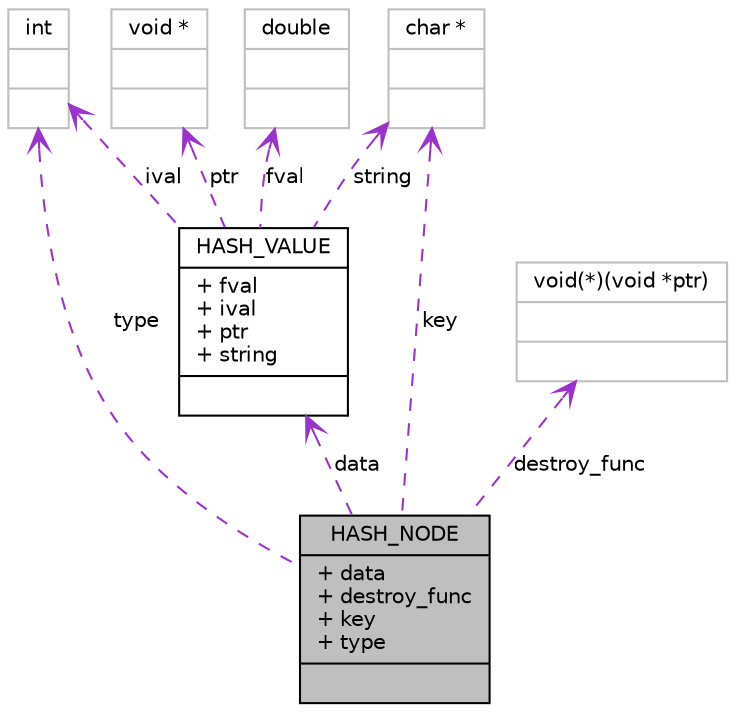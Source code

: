 digraph G
{
  edge [fontname="Helvetica",fontsize="10",labelfontname="Helvetica",labelfontsize="10"];
  node [fontname="Helvetica",fontsize="10",shape=record];
  Node1 [label="{HASH_NODE\n|+ data\l+ destroy_func\l+ key\l+ type\l|}",height=0.2,width=0.4,color="black", fillcolor="grey75", style="filled" fontcolor="black"];
  Node2 -> Node1 [dir=back,color="darkorchid3",fontsize="10",style="dashed",label="type",arrowtail="open",fontname="Helvetica"];
  Node2 [label="{int\n||}",height=0.2,width=0.4,color="grey75", fillcolor="white", style="filled"];
  Node3 -> Node1 [dir=back,color="darkorchid3",fontsize="10",style="dashed",label="data",arrowtail="open",fontname="Helvetica"];
  Node3 [label="{HASH_VALUE\n|+ fval\l+ ival\l+ ptr\l+ string\l|}",height=0.2,width=0.4,color="black", fillcolor="white", style="filled",URL="$union_h_a_s_h___v_a_l_u_e.html"];
  Node4 -> Node3 [dir=back,color="darkorchid3",fontsize="10",style="dashed",label="fval",arrowtail="open",fontname="Helvetica"];
  Node4 [label="{double\n||}",height=0.2,width=0.4,color="grey75", fillcolor="white", style="filled"];
  Node2 -> Node3 [dir=back,color="darkorchid3",fontsize="10",style="dashed",label="ival",arrowtail="open",fontname="Helvetica"];
  Node5 -> Node3 [dir=back,color="darkorchid3",fontsize="10",style="dashed",label="string",arrowtail="open",fontname="Helvetica"];
  Node5 [label="{char *\n||}",height=0.2,width=0.4,color="grey75", fillcolor="white", style="filled"];
  Node6 -> Node3 [dir=back,color="darkorchid3",fontsize="10",style="dashed",label="ptr",arrowtail="open",fontname="Helvetica"];
  Node6 [label="{void *\n||}",height=0.2,width=0.4,color="grey75", fillcolor="white", style="filled"];
  Node7 -> Node1 [dir=back,color="darkorchid3",fontsize="10",style="dashed",label="destroy_func",arrowtail="open",fontname="Helvetica"];
  Node7 [label="{void(*)(void *ptr)\n||}",height=0.2,width=0.4,color="grey75", fillcolor="white", style="filled"];
  Node5 -> Node1 [dir=back,color="darkorchid3",fontsize="10",style="dashed",label="key",arrowtail="open",fontname="Helvetica"];
}
